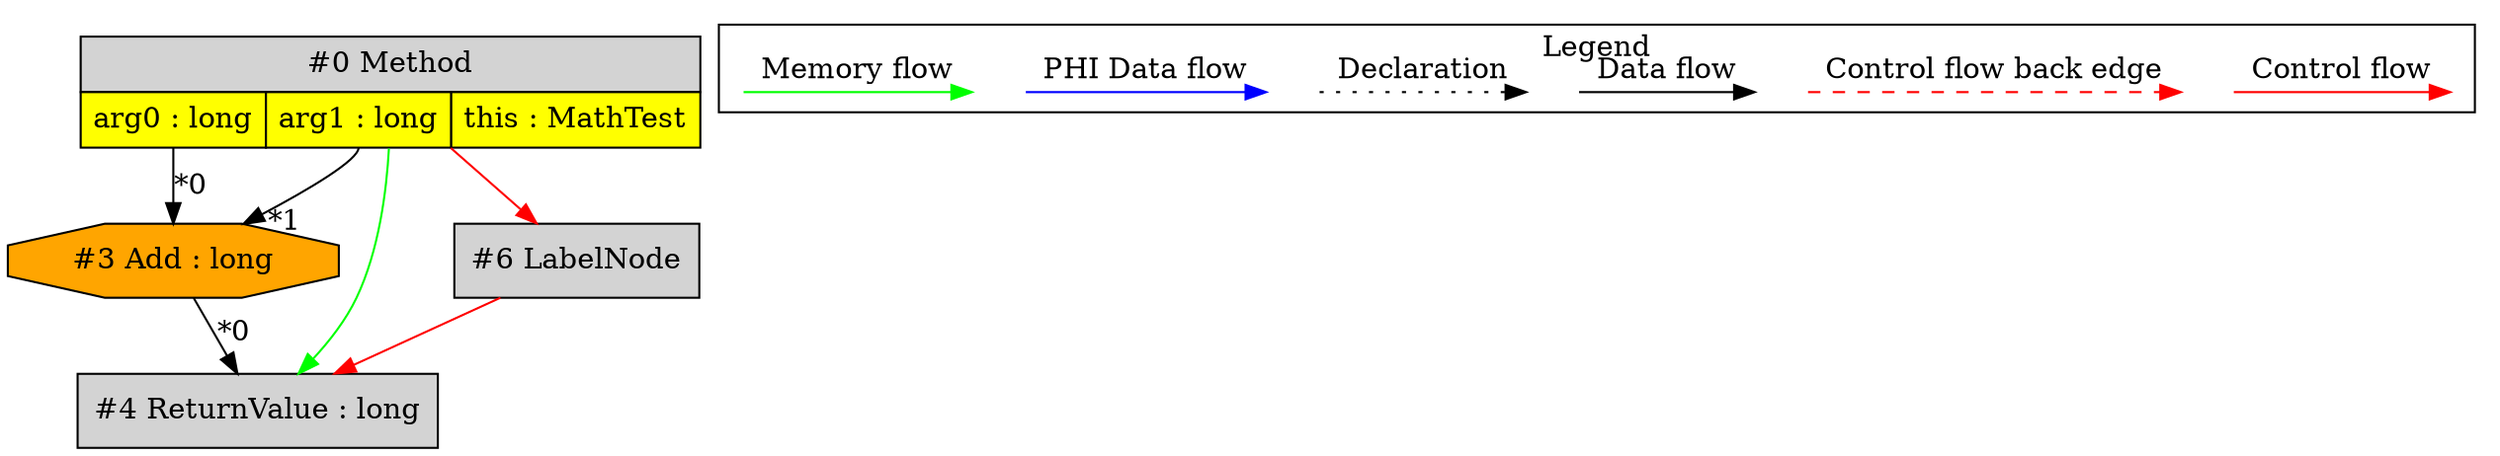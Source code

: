 digraph {
 ordering="in";
 node0[margin="0", label=<<table border="0" cellborder="1" cellspacing="0" cellpadding="5"><tr><td colspan="3">#0 Method</td></tr><tr><td port="prj1" bgcolor="yellow">arg0 : long</td><td port="prj2" bgcolor="yellow">arg1 : long</td><td port="prj5" bgcolor="yellow">this : MathTest</td></tr></table>>,shape=none, fillcolor=lightgrey, style=filled];
 node3[label="#3 Add : long",shape=octagon, fillcolor=orange, style=filled];
 node0:prj1 -> node3[headlabel="*0", labeldistance=2];
 node0:prj2 -> node3[headlabel="*1", labeldistance=2];
 node4[label="#4 ReturnValue : long",shape=box, fillcolor=lightgrey, style=filled];
 node3 -> node4[headlabel="*0", labeldistance=2];
 node6 -> node4[labeldistance=2, color=red, fontcolor=red];
 node0 -> node4[labeldistance=2, color=green, constraint=false];
 node6[label="#6 LabelNode",shape=box, fillcolor=lightgrey, style=filled];
 node0 -> node6[labeldistance=2, color=red, fontcolor=red];
 subgraph cluster_000 {
  label = "Legend";
  node [shape=point]
  {
   rank=same;
   c0 [style = invis];
   c1 [style = invis];
   c2 [style = invis];
   c3 [style = invis];
   d0 [style = invis];
   d1 [style = invis];
   d2 [style = invis];
   d3 [style = invis];
   d4 [style = invis];
   d5 [style = invis];
   d6 [style = invis];
   d7 [style = invis];
  }
  c0 -> c1 [label="Control flow", style=solid, color=red]
  c2 -> c3 [label="Control flow back edge", style=dashed, color=red]
  d0 -> d1 [label="Data flow"]
  d2 -> d3 [label="Declaration", style=dotted]
  d4 -> d5 [label="PHI Data flow", color=blue]
  d6 -> d7 [label="Memory flow", color=green]
 }

}
